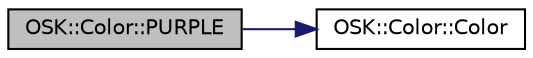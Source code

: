 digraph "OSK::Color::PURPLE"
{
 // LATEX_PDF_SIZE
  edge [fontname="Helvetica",fontsize="10",labelfontname="Helvetica",labelfontsize="10"];
  node [fontname="Helvetica",fontsize="10",shape=record];
  rankdir="LR";
  Node1 [label="OSK::Color::PURPLE",height=0.2,width=0.4,color="black", fillcolor="grey75", style="filled", fontcolor="black",tooltip="Color morado. (1.0f, 0.0f, 1.0f)."];
  Node1 -> Node2 [color="midnightblue",fontsize="10",style="solid"];
  Node2 [label="OSK::Color::Color",height=0.2,width=0.4,color="black", fillcolor="white", style="filled",URL="$class_o_s_k_1_1_color.html#aced94f7152a9c5e63bfebc382349e8a6",tooltip="Crea una instancia vacía del color."];
}
